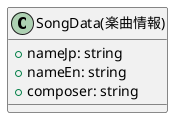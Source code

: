 @startuml SongData

class "SongData(楽曲情報)" as SongData {
    + nameJp: string
    + nameEn: string
    + composer: string
}

@enduml
